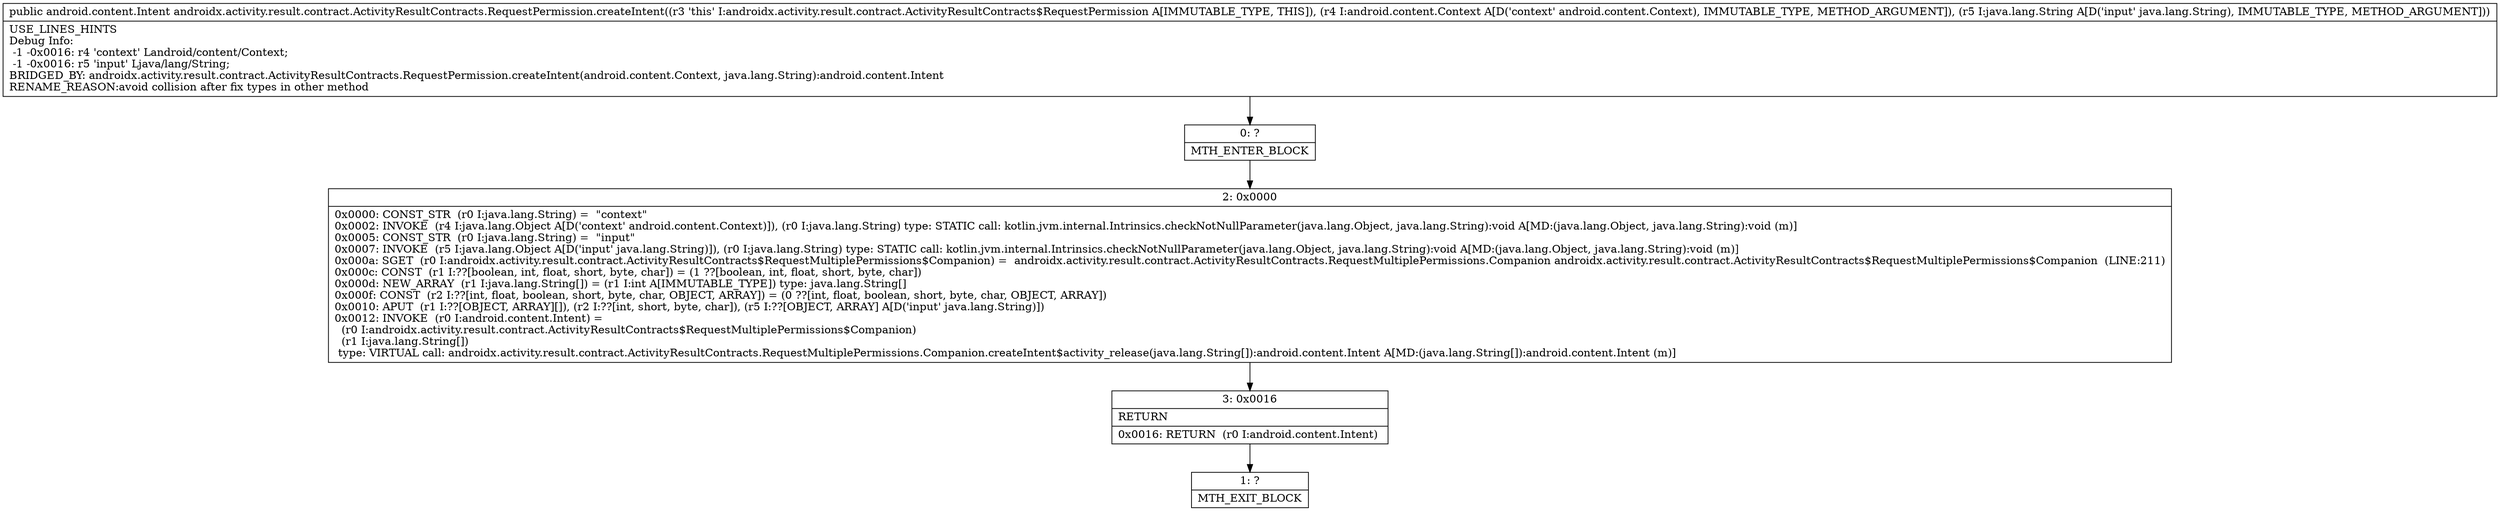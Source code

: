 digraph "CFG forandroidx.activity.result.contract.ActivityResultContracts.RequestPermission.createIntent(Landroid\/content\/Context;Ljava\/lang\/String;)Landroid\/content\/Intent;" {
Node_0 [shape=record,label="{0\:\ ?|MTH_ENTER_BLOCK\l}"];
Node_2 [shape=record,label="{2\:\ 0x0000|0x0000: CONST_STR  (r0 I:java.lang.String) =  \"context\" \l0x0002: INVOKE  (r4 I:java.lang.Object A[D('context' android.content.Context)]), (r0 I:java.lang.String) type: STATIC call: kotlin.jvm.internal.Intrinsics.checkNotNullParameter(java.lang.Object, java.lang.String):void A[MD:(java.lang.Object, java.lang.String):void (m)]\l0x0005: CONST_STR  (r0 I:java.lang.String) =  \"input\" \l0x0007: INVOKE  (r5 I:java.lang.Object A[D('input' java.lang.String)]), (r0 I:java.lang.String) type: STATIC call: kotlin.jvm.internal.Intrinsics.checkNotNullParameter(java.lang.Object, java.lang.String):void A[MD:(java.lang.Object, java.lang.String):void (m)]\l0x000a: SGET  (r0 I:androidx.activity.result.contract.ActivityResultContracts$RequestMultiplePermissions$Companion) =  androidx.activity.result.contract.ActivityResultContracts.RequestMultiplePermissions.Companion androidx.activity.result.contract.ActivityResultContracts$RequestMultiplePermissions$Companion  (LINE:211)\l0x000c: CONST  (r1 I:??[boolean, int, float, short, byte, char]) = (1 ??[boolean, int, float, short, byte, char]) \l0x000d: NEW_ARRAY  (r1 I:java.lang.String[]) = (r1 I:int A[IMMUTABLE_TYPE]) type: java.lang.String[] \l0x000f: CONST  (r2 I:??[int, float, boolean, short, byte, char, OBJECT, ARRAY]) = (0 ??[int, float, boolean, short, byte, char, OBJECT, ARRAY]) \l0x0010: APUT  (r1 I:??[OBJECT, ARRAY][]), (r2 I:??[int, short, byte, char]), (r5 I:??[OBJECT, ARRAY] A[D('input' java.lang.String)]) \l0x0012: INVOKE  (r0 I:android.content.Intent) = \l  (r0 I:androidx.activity.result.contract.ActivityResultContracts$RequestMultiplePermissions$Companion)\l  (r1 I:java.lang.String[])\l type: VIRTUAL call: androidx.activity.result.contract.ActivityResultContracts.RequestMultiplePermissions.Companion.createIntent$activity_release(java.lang.String[]):android.content.Intent A[MD:(java.lang.String[]):android.content.Intent (m)]\l}"];
Node_3 [shape=record,label="{3\:\ 0x0016|RETURN\l|0x0016: RETURN  (r0 I:android.content.Intent) \l}"];
Node_1 [shape=record,label="{1\:\ ?|MTH_EXIT_BLOCK\l}"];
MethodNode[shape=record,label="{public android.content.Intent androidx.activity.result.contract.ActivityResultContracts.RequestPermission.createIntent((r3 'this' I:androidx.activity.result.contract.ActivityResultContracts$RequestPermission A[IMMUTABLE_TYPE, THIS]), (r4 I:android.content.Context A[D('context' android.content.Context), IMMUTABLE_TYPE, METHOD_ARGUMENT]), (r5 I:java.lang.String A[D('input' java.lang.String), IMMUTABLE_TYPE, METHOD_ARGUMENT]))  | USE_LINES_HINTS\lDebug Info:\l  \-1 \-0x0016: r4 'context' Landroid\/content\/Context;\l  \-1 \-0x0016: r5 'input' Ljava\/lang\/String;\lBRIDGED_BY: androidx.activity.result.contract.ActivityResultContracts.RequestPermission.createIntent(android.content.Context, java.lang.String):android.content.Intent\lRENAME_REASON:avoid collision after fix types in other method\l}"];
MethodNode -> Node_0;Node_0 -> Node_2;
Node_2 -> Node_3;
Node_3 -> Node_1;
}

